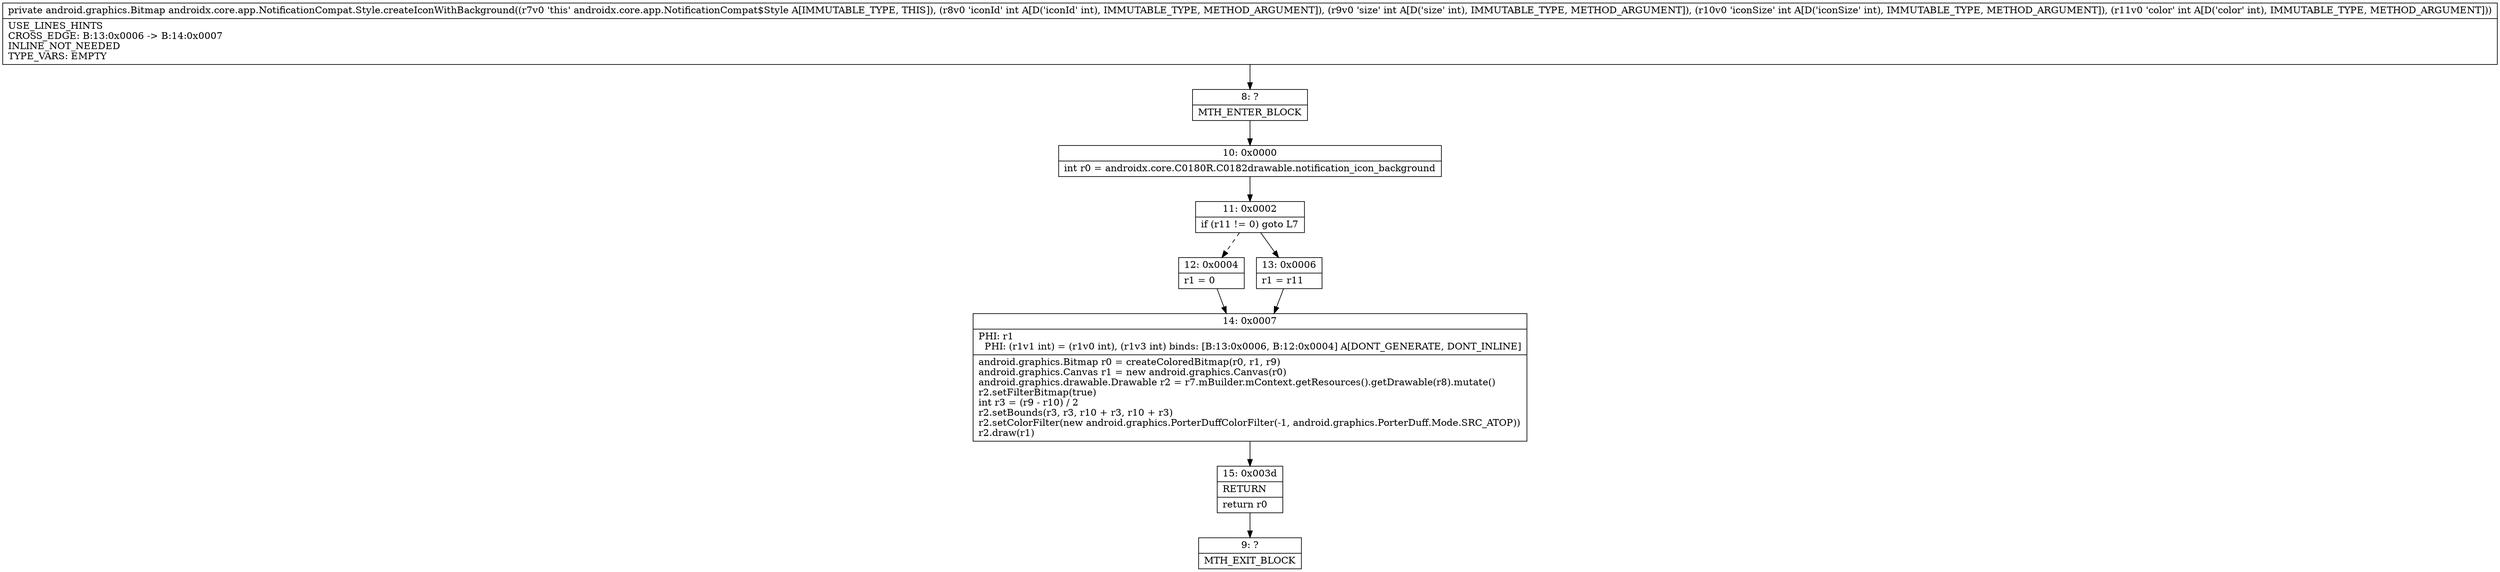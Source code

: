 digraph "CFG forandroidx.core.app.NotificationCompat.Style.createIconWithBackground(IIII)Landroid\/graphics\/Bitmap;" {
Node_8 [shape=record,label="{8\:\ ?|MTH_ENTER_BLOCK\l}"];
Node_10 [shape=record,label="{10\:\ 0x0000|int r0 = androidx.core.C0180R.C0182drawable.notification_icon_background\l}"];
Node_11 [shape=record,label="{11\:\ 0x0002|if (r11 != 0) goto L7\l}"];
Node_12 [shape=record,label="{12\:\ 0x0004|r1 = 0\l}"];
Node_14 [shape=record,label="{14\:\ 0x0007|PHI: r1 \l  PHI: (r1v1 int) = (r1v0 int), (r1v3 int) binds: [B:13:0x0006, B:12:0x0004] A[DONT_GENERATE, DONT_INLINE]\l|android.graphics.Bitmap r0 = createColoredBitmap(r0, r1, r9)\landroid.graphics.Canvas r1 = new android.graphics.Canvas(r0)\landroid.graphics.drawable.Drawable r2 = r7.mBuilder.mContext.getResources().getDrawable(r8).mutate()\lr2.setFilterBitmap(true)\lint r3 = (r9 \- r10) \/ 2\lr2.setBounds(r3, r3, r10 + r3, r10 + r3)\lr2.setColorFilter(new android.graphics.PorterDuffColorFilter(\-1, android.graphics.PorterDuff.Mode.SRC_ATOP))\lr2.draw(r1)\l}"];
Node_15 [shape=record,label="{15\:\ 0x003d|RETURN\l|return r0\l}"];
Node_9 [shape=record,label="{9\:\ ?|MTH_EXIT_BLOCK\l}"];
Node_13 [shape=record,label="{13\:\ 0x0006|r1 = r11\l}"];
MethodNode[shape=record,label="{private android.graphics.Bitmap androidx.core.app.NotificationCompat.Style.createIconWithBackground((r7v0 'this' androidx.core.app.NotificationCompat$Style A[IMMUTABLE_TYPE, THIS]), (r8v0 'iconId' int A[D('iconId' int), IMMUTABLE_TYPE, METHOD_ARGUMENT]), (r9v0 'size' int A[D('size' int), IMMUTABLE_TYPE, METHOD_ARGUMENT]), (r10v0 'iconSize' int A[D('iconSize' int), IMMUTABLE_TYPE, METHOD_ARGUMENT]), (r11v0 'color' int A[D('color' int), IMMUTABLE_TYPE, METHOD_ARGUMENT]))  | USE_LINES_HINTS\lCROSS_EDGE: B:13:0x0006 \-\> B:14:0x0007\lINLINE_NOT_NEEDED\lTYPE_VARS: EMPTY\l}"];
MethodNode -> Node_8;Node_8 -> Node_10;
Node_10 -> Node_11;
Node_11 -> Node_12[style=dashed];
Node_11 -> Node_13;
Node_12 -> Node_14;
Node_14 -> Node_15;
Node_15 -> Node_9;
Node_13 -> Node_14;
}

